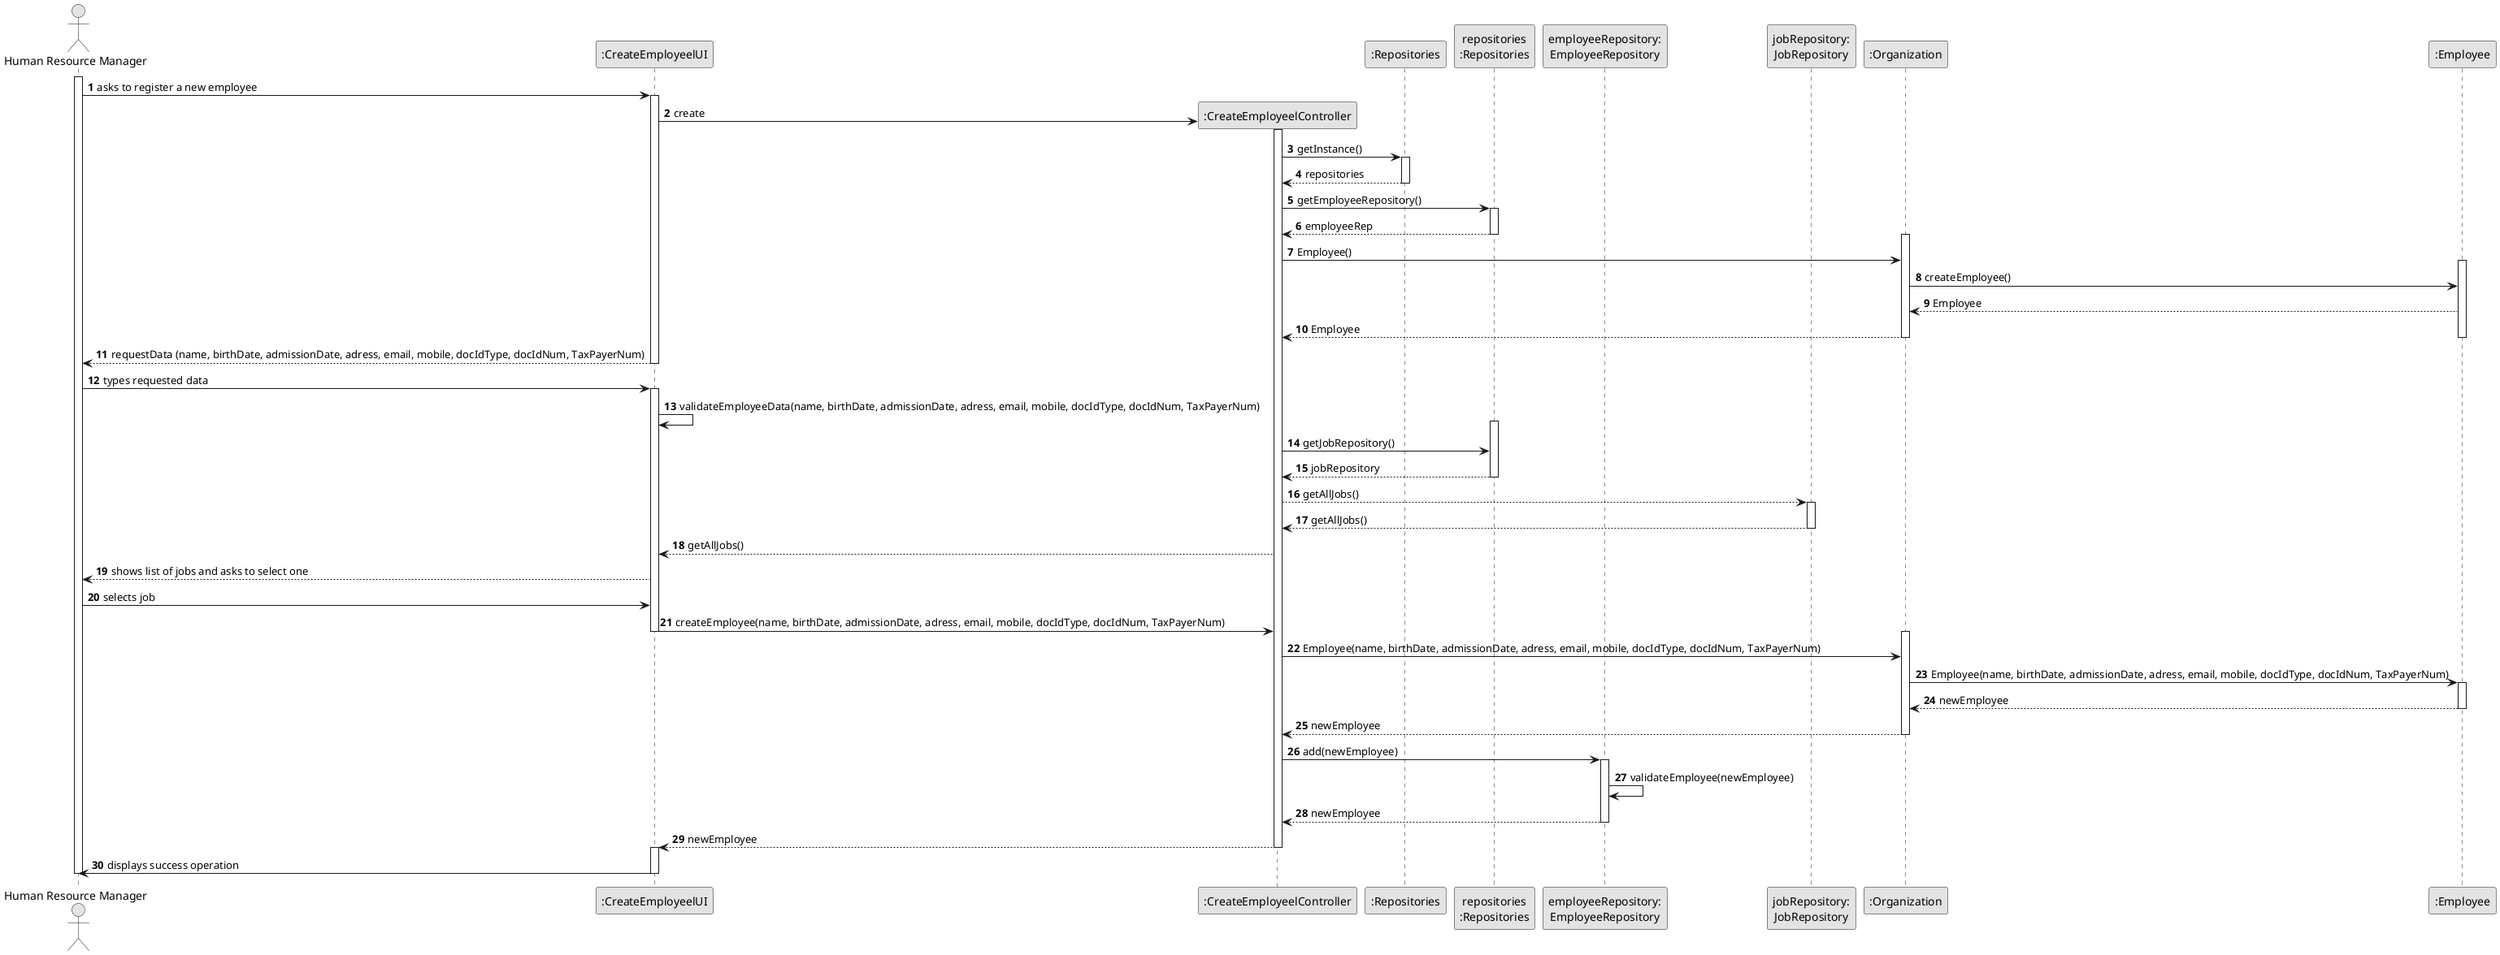 @startuml
skinparam monochrome true
skinparam packageStyle rectangle
skinparam shadowing false

autonumber

'hide footbox

actor "Human Resource Manager" as HRM
participant ":CreateEmployeelUI" as UI
participant ":CreateEmployeelController" as controller
participant ":Repositories" as singleton
participant "repositories\n:Repositories" as rep
participant "employeeRepository:\nEmployeeRepository" as employeeRep
participant "jobRepository:\nJobRepository" as JobRep
participant ":Organization" as org
participant ":Employee" as Employee


activate HRM

        HRM -> UI : asks to register a new employee

        activate UI
            'create controller
            UI -> controller** : create

            activate controller

                controller-> singleton : getInstance()

                activate singleton

                    singleton --> controller : repositories

                deactivate singleton

                controller -> rep : getEmployeeRepository()

                activate rep


                    rep --> controller : employeeRep

                    deactivate rep
                    activate org

                    controller -> org : Employee()

                    activate Employee

                    org -> Employee : createEmployee()
                    Employee --> org : Employee
                    org --> controller : Employee




                    deactivate org

                    deactivate Employee






            'requests the HRM to input data
            UI --> HRM : requestData (name, birthDate, admissionDate, adress, email, mobile, docIdType, docIdNum, TaxPayerNum)
        deactivate UI

        HRM -> UI : types requested data

        activate UI

            UI -> UI : validateEmployeeData(name, birthDate, admissionDate, adress, email, mobile, docIdType, docIdNum, TaxPayerNum)
        activate rep

            controller -> rep : getJobRepository()
            rep --> controller : jobRepository

            deactivate rep

            controller --> JobRep : getAllJobs()
            activate JobRep

            JobRep --> controller : getAllJobs()

            deactivate JobRep


            controller --> UI : getAllJobs()

            UI --> HRM : shows list of jobs and asks to select one

            HRM -> UI : selects job

           UI -> controller : createEmployee(name, birthDate, admissionDate, adress, email, mobile, docIdType, docIdNum, TaxPayerNum)

                   deactivate UI



            activate org

                controller -> org : Employee(name, birthDate, admissionDate, adress, email, mobile, docIdType, docIdNum, TaxPayerNum)


                 org -> Employee : Employee(name, birthDate, admissionDate, adress, email, mobile, docIdType, docIdNum, TaxPayerNum)


                activate Employee

                Employee --> org : newEmployee

                deactivate Employee

                org --> controller : newEmployee

                deactivate org

                controller -> employeeRep : add(newEmployee)

                activate employeeRep

                    employeeRep -> employeeRep : validateEmployee(newEmployee)


                    employeeRep --> controller : newEmployee

                deactivate employeeRep

            controller --> UI : newEmployee


        deactivate controller

activate UI


        UI -> HRM : displays success operation

    deactivate UI

deactivate HRM

@enduml